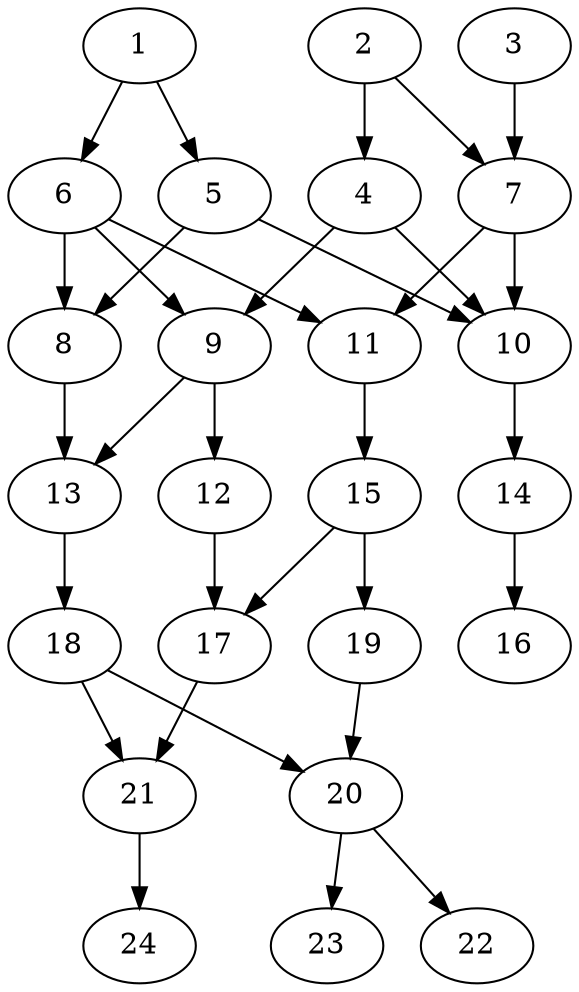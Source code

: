 // DAG (tier=2-normal, mode=data, n=24, ccr=0.430, fat=0.554, density=0.543, regular=0.464, jump=0.129, mindata=2097152, maxdata=16777216)
// DAG automatically generated by daggen at Sun Aug 24 16:33:34 2025
// /home/ermia/Project/Environments/daggen/bin/daggen --dot --ccr 0.430 --fat 0.554 --regular 0.464 --density 0.543 --jump 0.129 --mindata 2097152 --maxdata 16777216 -n 24 
digraph G {
  1 [size="244679145468029042688", alpha="0.05", expect_size="122339572734014521344"]
  1 -> 5 [size ="312959368691712"]
  1 -> 6 [size ="312959368691712"]
  2 [size="135959167563561152", alpha="0.10", expect_size="67979583781780576"]
  2 -> 4 [size ="122602265772032"]
  2 -> 7 [size ="122602265772032"]
  3 [size="26885182430290964", alpha="0.18", expect_size="13442591215145482"]
  3 -> 7 [size ="48964774658048"]
  4 [size="188061606846922752000", alpha="0.11", expect_size="94030803423461376000"]
  4 -> 9 [size ="262597194547200"]
  4 -> 10 [size ="262597194547200"]
  5 [size="973581378079050368", alpha="0.19", expect_size="486790689039525184"]
  5 -> 8 [size ="1643932295364608"]
  5 -> 10 [size ="1643932295364608"]
  6 [size="733972350462167351296", alpha="0.15", expect_size="366986175231083675648"]
  6 -> 8 [size ="650943238504448"]
  6 -> 9 [size ="650943238504448"]
  6 -> 11 [size ="650943238504448"]
  7 [size="74274434562654208000", alpha="0.12", expect_size="37137217281327104000"]
  7 -> 10 [size ="141356643123200"]
  7 -> 11 [size ="141356643123200"]
  8 [size="577865557924967680", alpha="0.14", expect_size="288932778962483840"]
  8 -> 13 [size ="498006700851200"]
  9 [size="127022005751168106496", alpha="0.06", expect_size="63511002875584053248"]
  9 -> 12 [size ="202151032782848"]
  9 -> 13 [size ="202151032782848"]
  10 [size="116168554348281856000", alpha="0.04", expect_size="58084277174140928000"]
  10 -> 14 [size ="190465232076800"]
  11 [size="667121760356257497088", alpha="0.14", expect_size="333560880178128748544"]
  11 -> 15 [size ="610792072282112"]
  12 [size="595788608896658048", alpha="0.03", expect_size="297894304448329024"]
  12 -> 17 [size ="378252610764800"]
  13 [size="2451819468922117632", alpha="0.01", expect_size="1225909734461058816"]
  13 -> 18 [size ="841715351027712"]
  14 [size="89494872158735328", alpha="0.01", expect_size="44747436079367664"]
  14 -> 16 [size ="1886430301257728"]
  15 [size="3163285157558044672", alpha="0.01", expect_size="1581642578779022336"]
  15 -> 17 [size ="1085216399556608"]
  15 -> 19 [size ="1085216399556608"]
  16 [size="231117431837051322368", alpha="0.09", expect_size="115558715918525661184"]
  17 [size="2318328578691294720", alpha="0.17", expect_size="1159164289345647360"]
  17 -> 21 [size ="1110165294153728"]
  18 [size="77658820413087488", alpha="0.09", expect_size="38829410206543744"]
  18 -> 20 [size ="43149523156992"]
  18 -> 21 [size ="43149523156992"]
  19 [size="26056646362550548", alpha="0.07", expect_size="13028323181275274"]
  19 -> 20 [size ="35218740215808"]
  20 [size="32753283973734024", alpha="0.04", expect_size="16376641986867012"]
  20 -> 22 [size ="1078167393533952"]
  20 -> 23 [size ="1078167393533952"]
  21 [size="879970597391649536", alpha="0.06", expect_size="439985298695824768"]
  21 -> 24 [size ="459484333867008"]
  22 [size="137999847778561504", alpha="0.19", expect_size="68999923889280752"]
  23 [size="6445957324973820928", alpha="0.05", expect_size="3222978662486910464"]
  24 [size="2228657861185171881984", alpha="0.08", expect_size="1114328930592585940992"]
}